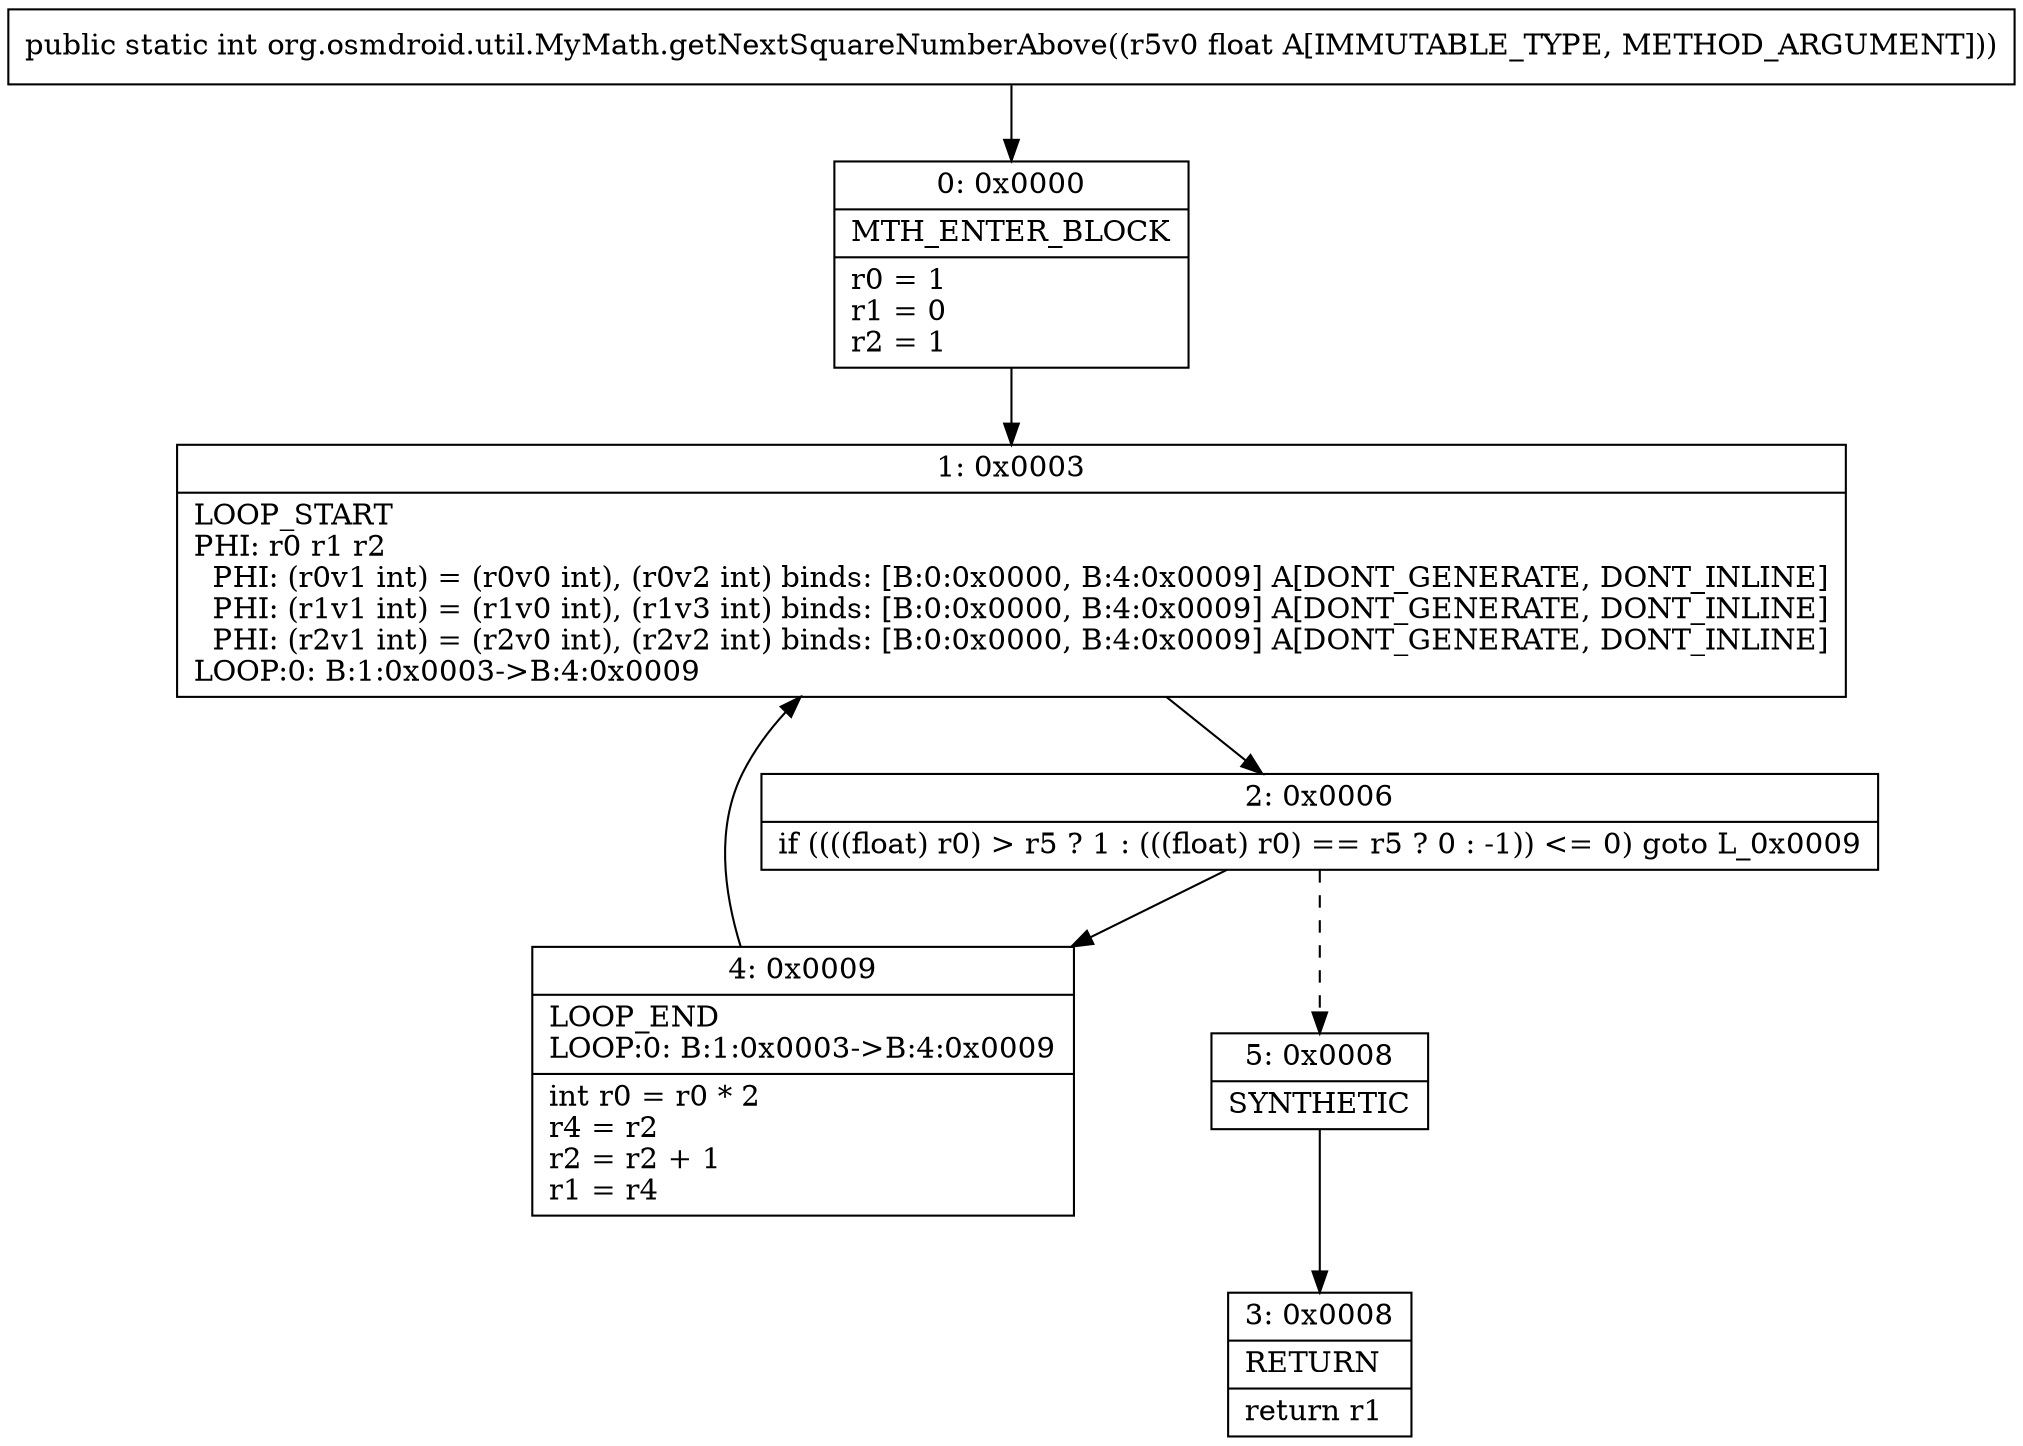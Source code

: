 digraph "CFG fororg.osmdroid.util.MyMath.getNextSquareNumberAbove(F)I" {
Node_0 [shape=record,label="{0\:\ 0x0000|MTH_ENTER_BLOCK\l|r0 = 1\lr1 = 0\lr2 = 1\l}"];
Node_1 [shape=record,label="{1\:\ 0x0003|LOOP_START\lPHI: r0 r1 r2 \l  PHI: (r0v1 int) = (r0v0 int), (r0v2 int) binds: [B:0:0x0000, B:4:0x0009] A[DONT_GENERATE, DONT_INLINE]\l  PHI: (r1v1 int) = (r1v0 int), (r1v3 int) binds: [B:0:0x0000, B:4:0x0009] A[DONT_GENERATE, DONT_INLINE]\l  PHI: (r2v1 int) = (r2v0 int), (r2v2 int) binds: [B:0:0x0000, B:4:0x0009] A[DONT_GENERATE, DONT_INLINE]\lLOOP:0: B:1:0x0003\-\>B:4:0x0009\l}"];
Node_2 [shape=record,label="{2\:\ 0x0006|if ((((float) r0) \> r5 ? 1 : (((float) r0) == r5 ? 0 : \-1)) \<= 0) goto L_0x0009\l}"];
Node_3 [shape=record,label="{3\:\ 0x0008|RETURN\l|return r1\l}"];
Node_4 [shape=record,label="{4\:\ 0x0009|LOOP_END\lLOOP:0: B:1:0x0003\-\>B:4:0x0009\l|int r0 = r0 * 2\lr4 = r2\lr2 = r2 + 1\lr1 = r4\l}"];
Node_5 [shape=record,label="{5\:\ 0x0008|SYNTHETIC\l}"];
MethodNode[shape=record,label="{public static int org.osmdroid.util.MyMath.getNextSquareNumberAbove((r5v0 float A[IMMUTABLE_TYPE, METHOD_ARGUMENT])) }"];
MethodNode -> Node_0;
Node_0 -> Node_1;
Node_1 -> Node_2;
Node_2 -> Node_4;
Node_2 -> Node_5[style=dashed];
Node_4 -> Node_1;
Node_5 -> Node_3;
}

